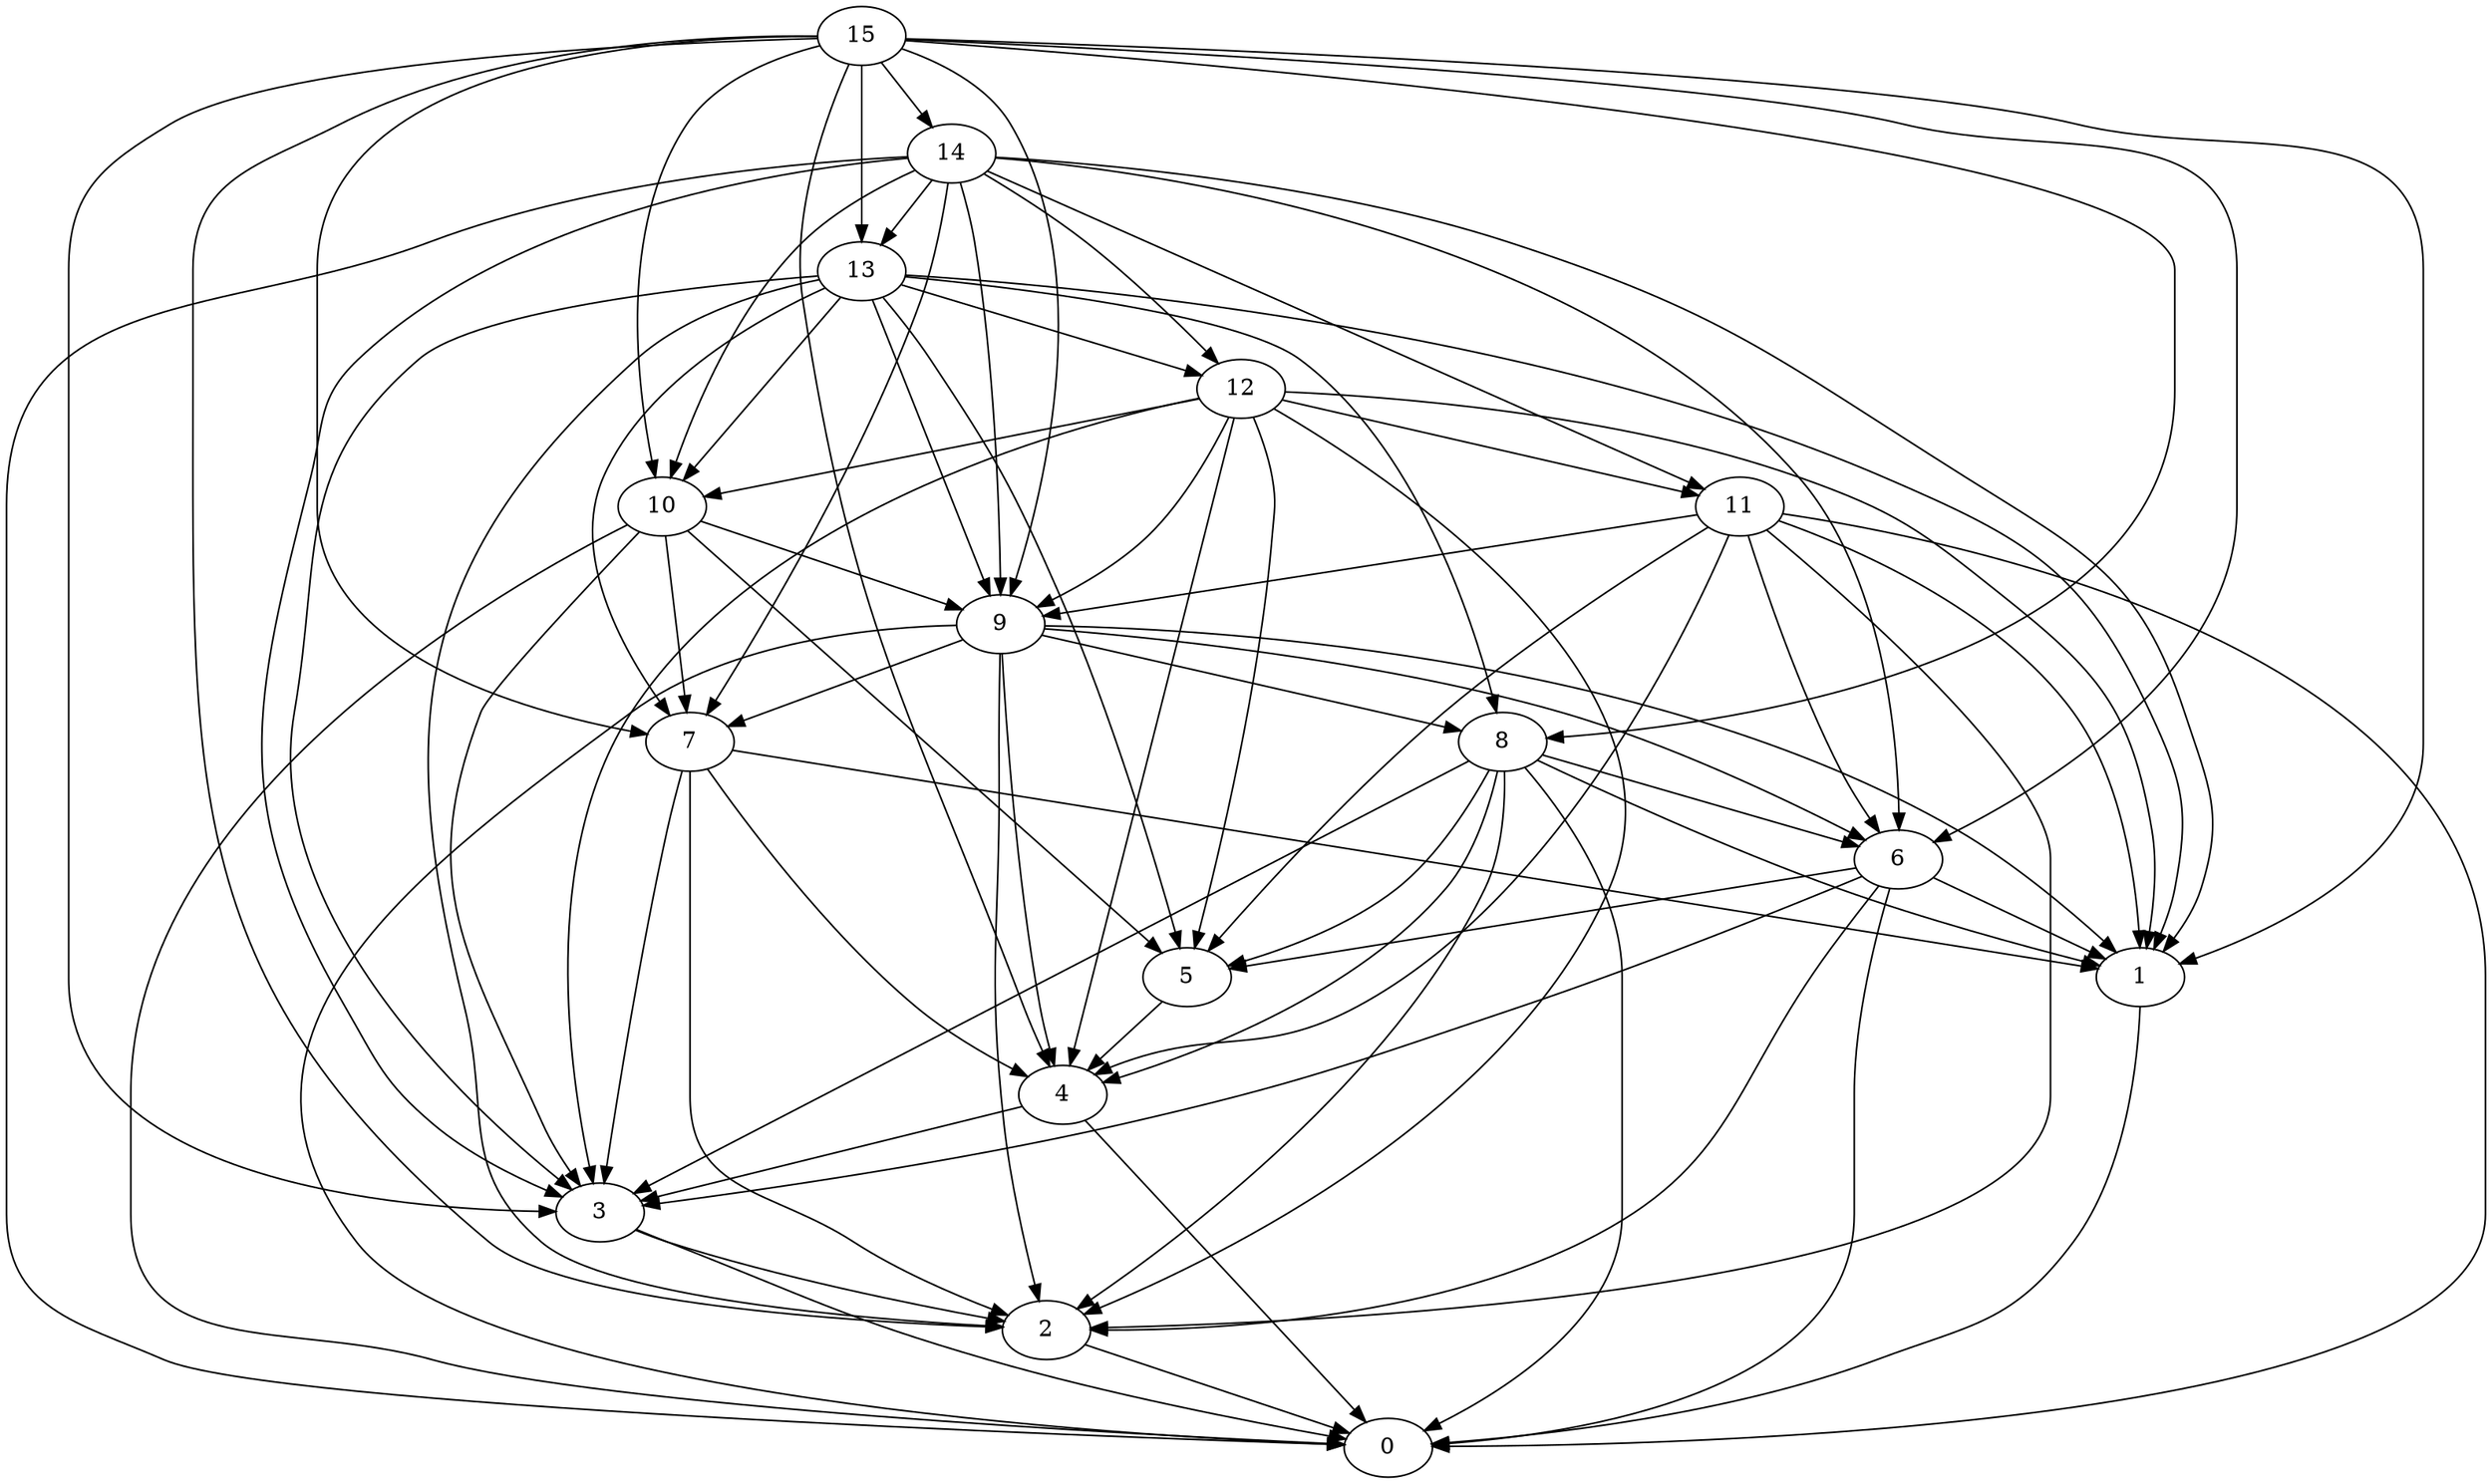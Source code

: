 digraph "Random_Nodes_16_Density_5.00_CCR_1.00_WeightType_Random" {
	graph ["Duplicate states"=0,
		GraphType=Random,
		"Max states in OPEN"=0,
		Modes="120000ms; topo-ordered tasks, ; Pruning: task equivalence, fixed order ready list, ; F-value: ; Optimisation: best schedule length (\
SL) optimisation on equal, ",
		NumberOfTasks=16,
		"Pruned using list schedule length"=1,
		"States removed from OPEN"=0,
		TargetSystem="Homogeneous-4",
		"Time to schedule (ms)"=102,
		"Total idle time"=227,
		"Total schedule length"=413,
		"Total sequential time"=479,
		"Total states created"=2
	];
	15	["Finish time"=27,
		Processor=0,
		"Start time"=0,
		Weight=27];
	14	["Finish time"=63,
		Processor=0,
		"Start time"=27,
		Weight=36];
	15 -> 14	[Weight=4];
	13	["Finish time"=107,
		Processor=0,
		"Start time"=63,
		Weight=44];
	15 -> 13	[Weight=8];
	10	["Finish time"=191,
		Processor=0,
		"Start time"=147,
		Weight=44];
	15 -> 10	[Weight=10];
	9	["Finish time"=213,
		Processor=0,
		"Start time"=191,
		Weight=22];
	15 -> 9	[Weight=8];
	8	["Finish time"=226,
		Processor=0,
		"Start time"=213,
		Weight=13];
	15 -> 8	[Weight=9];
	6	["Finish time"=266,
		Processor=0,
		"Start time"=226,
		Weight=40];
	15 -> 6	[Weight=4];
	7	["Finish time"=233,
		Processor=1,
		"Start time"=220,
		Weight=13];
	15 -> 7	[Weight=7];
	4	["Finish time"=338,
		Processor=0,
		"Start time"=302,
		Weight=36];
	15 -> 4	[Weight=8];
	3	["Finish time"=369,
		Processor=0,
		"Start time"=338,
		Weight=31];
	15 -> 3	[Weight=3];
	1	["Finish time"=293,
		Processor=1,
		"Start time"=271,
		Weight=22];
	15 -> 1	[Weight=2];
	2	["Finish time"=382,
		Processor=0,
		"Start time"=369,
		Weight=13];
	15 -> 2	[Weight=8];
	14 -> 13	[Weight=7];
	12	["Finish time"=147,
		Processor=0,
		"Start time"=107,
		Weight=40];
	14 -> 12	[Weight=7];
	14 -> 10	[Weight=5];
	11	["Finish time"=180,
		Processor=1,
		"Start time"=149,
		Weight=31];
	14 -> 11	[Weight=2];
	14 -> 9	[Weight=4];
	14 -> 6	[Weight=5];
	14 -> 7	[Weight=7];
	14 -> 3	[Weight=7];
	14 -> 1	[Weight=6];
	0	["Finish time"=413,
		Processor=0,
		"Start time"=382,
		Weight=31];
	14 -> 0	[Weight=10];
	13 -> 12	[Weight=2];
	13 -> 10	[Weight=8];
	13 -> 9	[Weight=2];
	13 -> 8	[Weight=4];
	5	["Finish time"=302,
		Processor=0,
		"Start time"=266,
		Weight=36];
	13 -> 5	[Weight=4];
	13 -> 7	[Weight=6];
	13 -> 3	[Weight=9];
	13 -> 1	[Weight=4];
	13 -> 2	[Weight=7];
	12 -> 10	[Weight=5];
	12 -> 11	[Weight=2];
	12 -> 9	[Weight=6];
	12 -> 5	[Weight=5];
	12 -> 4	[Weight=8];
	12 -> 3	[Weight=3];
	12 -> 1	[Weight=3];
	12 -> 2	[Weight=7];
	10 -> 9	[Weight=7];
	10 -> 5	[Weight=2];
	10 -> 7	[Weight=8];
	10 -> 3	[Weight=10];
	10 -> 0	[Weight=9];
	11 -> 9	[Weight=4];
	11 -> 6	[Weight=8];
	11 -> 5	[Weight=8];
	11 -> 4	[Weight=7];
	11 -> 1	[Weight=4];
	11 -> 2	[Weight=8];
	11 -> 0	[Weight=2];
	9 -> 8	[Weight=6];
	9 -> 6	[Weight=3];
	9 -> 7	[Weight=7];
	9 -> 4	[Weight=5];
	9 -> 1	[Weight=4];
	9 -> 2	[Weight=8];
	9 -> 0	[Weight=5];
	8 -> 6	[Weight=5];
	8 -> 5	[Weight=8];
	8 -> 4	[Weight=5];
	8 -> 3	[Weight=8];
	8 -> 1	[Weight=7];
	8 -> 2	[Weight=5];
	8 -> 0	[Weight=2];
	6 -> 5	[Weight=8];
	6 -> 3	[Weight=9];
	6 -> 1	[Weight=5];
	6 -> 2	[Weight=5];
	6 -> 0	[Weight=9];
	5 -> 4	[Weight=7];
	7 -> 4	[Weight=10];
	7 -> 3	[Weight=4];
	7 -> 1	[Weight=8];
	7 -> 2	[Weight=5];
	4 -> 3	[Weight=7];
	4 -> 0	[Weight=5];
	3 -> 2	[Weight=9];
	3 -> 0	[Weight=2];
	1 -> 0	[Weight=8];
	2 -> 0	[Weight=8];
}
